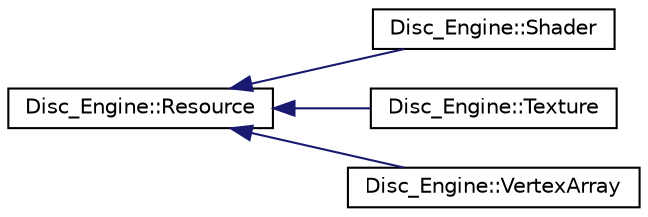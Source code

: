 digraph "Graphical Class Hierarchy"
{
  edge [fontname="Helvetica",fontsize="10",labelfontname="Helvetica",labelfontsize="10"];
  node [fontname="Helvetica",fontsize="10",shape=record];
  rankdir="LR";
  Node0 [label="Disc_Engine::Resource",height=0.2,width=0.4,color="black", fillcolor="white", style="filled",URL="$class_disc___engine_1_1_resource.html"];
  Node0 -> Node1 [dir="back",color="midnightblue",fontsize="10",style="solid",fontname="Helvetica"];
  Node1 [label="Disc_Engine::Shader",height=0.2,width=0.4,color="black", fillcolor="white", style="filled",URL="$class_disc___engine_1_1_shader.html"];
  Node0 -> Node2 [dir="back",color="midnightblue",fontsize="10",style="solid",fontname="Helvetica"];
  Node2 [label="Disc_Engine::Texture",height=0.2,width=0.4,color="black", fillcolor="white", style="filled",URL="$class_disc___engine_1_1_texture.html"];
  Node0 -> Node3 [dir="back",color="midnightblue",fontsize="10",style="solid",fontname="Helvetica"];
  Node3 [label="Disc_Engine::VertexArray",height=0.2,width=0.4,color="black", fillcolor="white", style="filled",URL="$class_disc___engine_1_1_vertex_array.html"];
}
